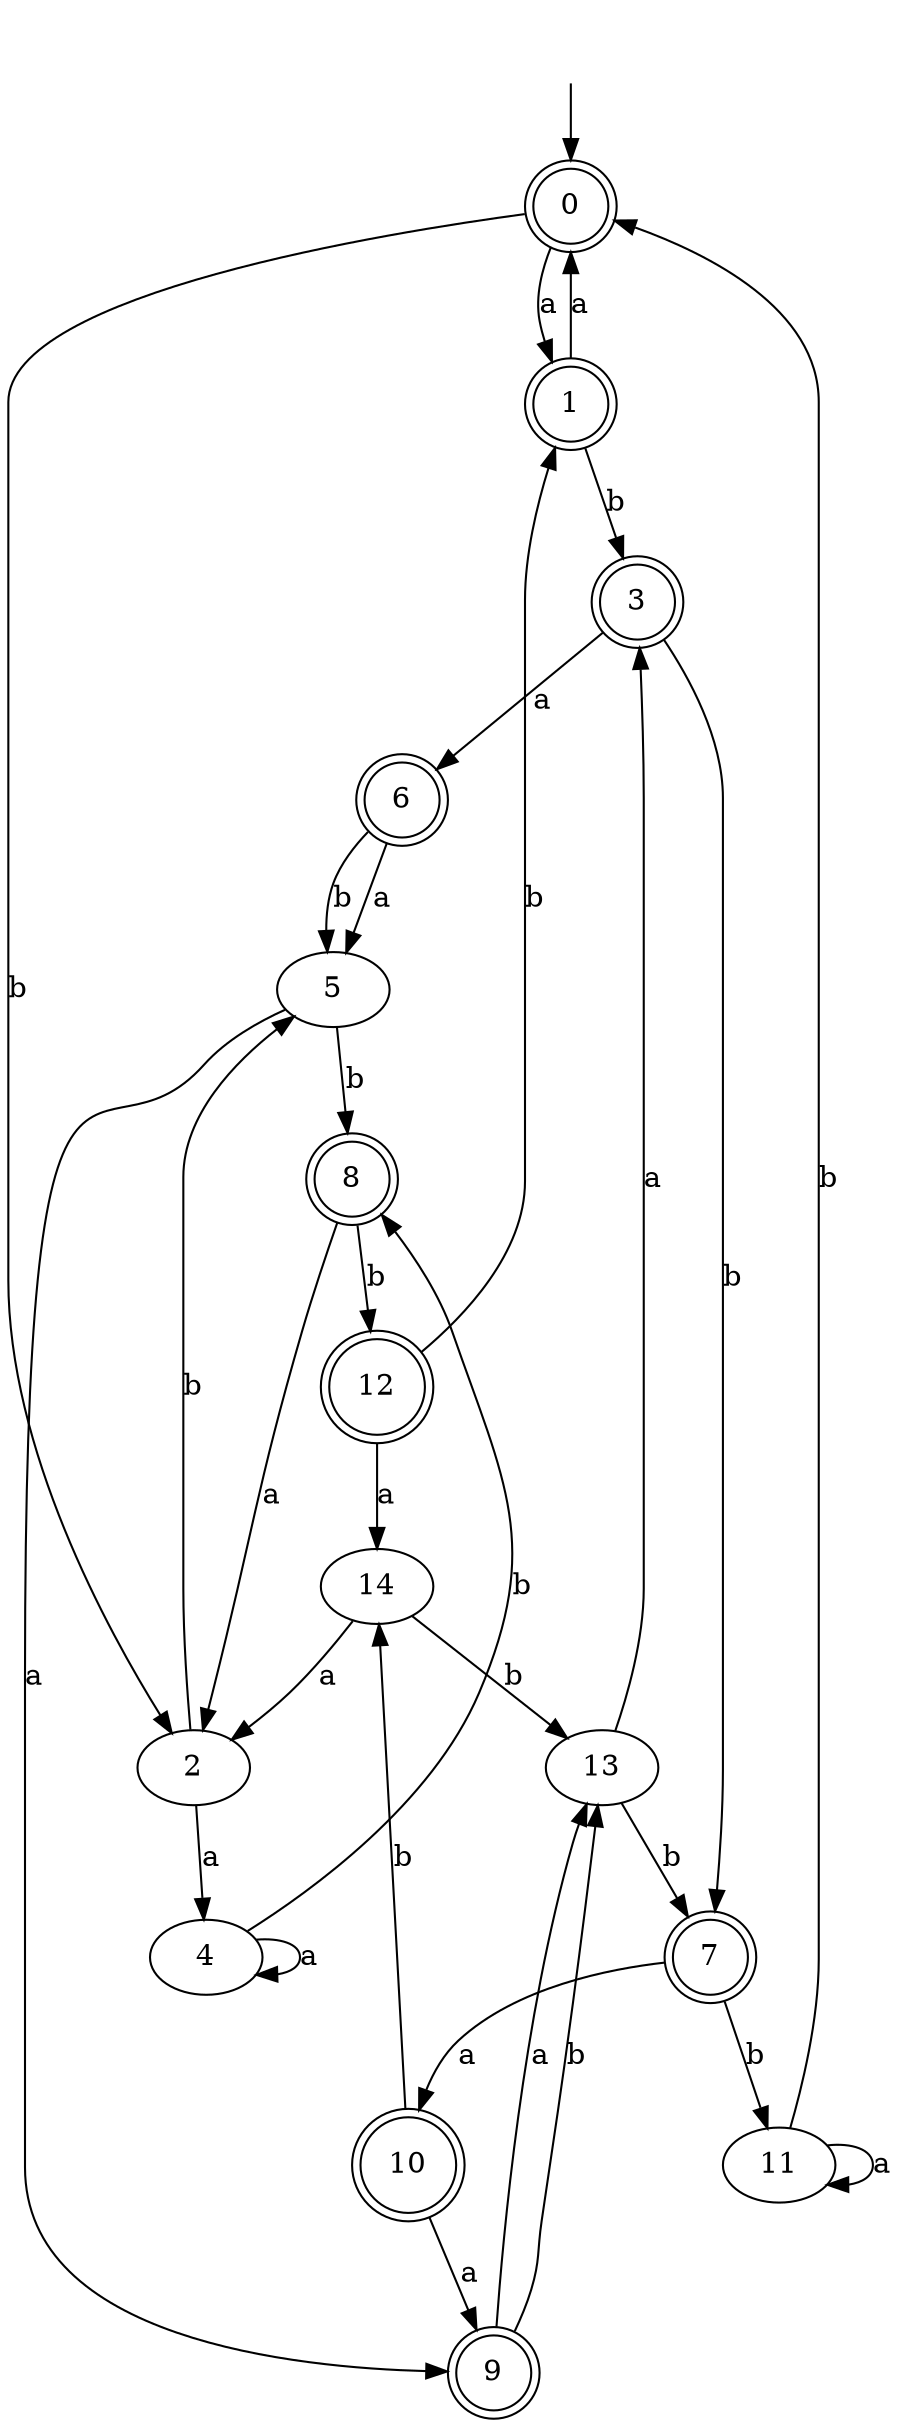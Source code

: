 digraph RandomDFA {
  __start0 [label="", shape=none];
  __start0 -> 0 [label=""];
  0 [shape=circle] [shape=doublecircle]
  0 -> 1 [label="a"]
  0 -> 2 [label="b"]
  1 [shape=doublecircle]
  1 -> 0 [label="a"]
  1 -> 3 [label="b"]
  2
  2 -> 4 [label="a"]
  2 -> 5 [label="b"]
  3 [shape=doublecircle]
  3 -> 6 [label="a"]
  3 -> 7 [label="b"]
  4
  4 -> 4 [label="a"]
  4 -> 8 [label="b"]
  5
  5 -> 9 [label="a"]
  5 -> 8 [label="b"]
  6 [shape=doublecircle]
  6 -> 5 [label="a"]
  6 -> 5 [label="b"]
  7 [shape=doublecircle]
  7 -> 10 [label="a"]
  7 -> 11 [label="b"]
  8 [shape=doublecircle]
  8 -> 2 [label="a"]
  8 -> 12 [label="b"]
  9 [shape=doublecircle]
  9 -> 13 [label="a"]
  9 -> 13 [label="b"]
  10 [shape=doublecircle]
  10 -> 9 [label="a"]
  10 -> 14 [label="b"]
  11
  11 -> 11 [label="a"]
  11 -> 0 [label="b"]
  12 [shape=doublecircle]
  12 -> 14 [label="a"]
  12 -> 1 [label="b"]
  13
  13 -> 3 [label="a"]
  13 -> 7 [label="b"]
  14
  14 -> 2 [label="a"]
  14 -> 13 [label="b"]
}
